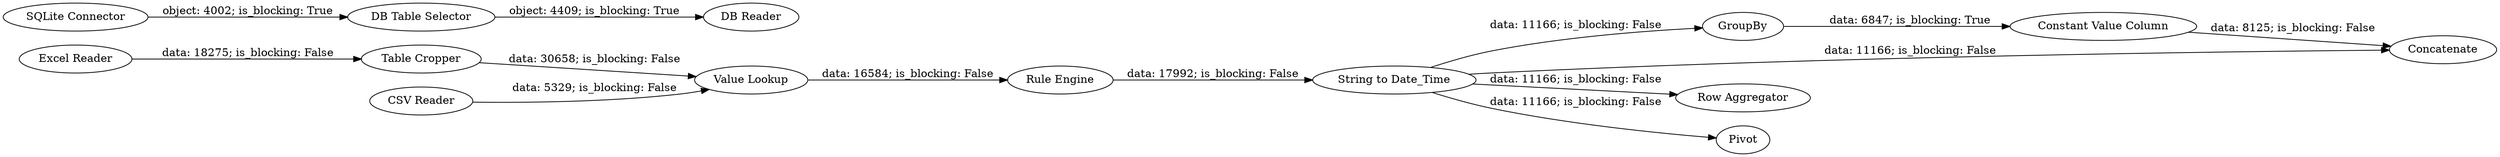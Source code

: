 digraph {
	"8799376828308050420_276" [label=GroupBy]
	"8799376828308050420_426" [label="Excel Reader"]
	"8799376828308050420_273" [label="String to Date_Time"]
	"8799376828308050420_403" [label="DB Table Selector"]
	"8799376828308050420_404" [label="DB Reader"]
	"8799376828308050420_406" [label="SQLite Connector"]
	"8799376828308050420_266" [label="Table Cropper"]
	"8799376828308050420_277" [label="Constant Value Column"]
	"8799376828308050420_5" [label=Concatenate]
	"8799376828308050420_271" [label="Value Lookup"]
	"8799376828308050420_275" [label="Row Aggregator"]
	"8799376828308050420_424" [label="CSV Reader"]
	"8799376828308050420_418" [label=Pivot]
	"8799376828308050420_272" [label="Rule Engine"]
	"8799376828308050420_406" -> "8799376828308050420_403" [label="object: 4002; is_blocking: True"]
	"8799376828308050420_273" -> "8799376828308050420_418" [label="data: 11166; is_blocking: False"]
	"8799376828308050420_426" -> "8799376828308050420_266" [label="data: 18275; is_blocking: False"]
	"8799376828308050420_276" -> "8799376828308050420_277" [label="data: 6847; is_blocking: True"]
	"8799376828308050420_271" -> "8799376828308050420_272" [label="data: 16584; is_blocking: False"]
	"8799376828308050420_273" -> "8799376828308050420_276" [label="data: 11166; is_blocking: False"]
	"8799376828308050420_277" -> "8799376828308050420_5" [label="data: 8125; is_blocking: False"]
	"8799376828308050420_403" -> "8799376828308050420_404" [label="object: 4409; is_blocking: True"]
	"8799376828308050420_424" -> "8799376828308050420_271" [label="data: 5329; is_blocking: False"]
	"8799376828308050420_273" -> "8799376828308050420_5" [label="data: 11166; is_blocking: False"]
	"8799376828308050420_272" -> "8799376828308050420_273" [label="data: 17992; is_blocking: False"]
	"8799376828308050420_273" -> "8799376828308050420_275" [label="data: 11166; is_blocking: False"]
	"8799376828308050420_266" -> "8799376828308050420_271" [label="data: 30658; is_blocking: False"]
	rankdir=LR
}
